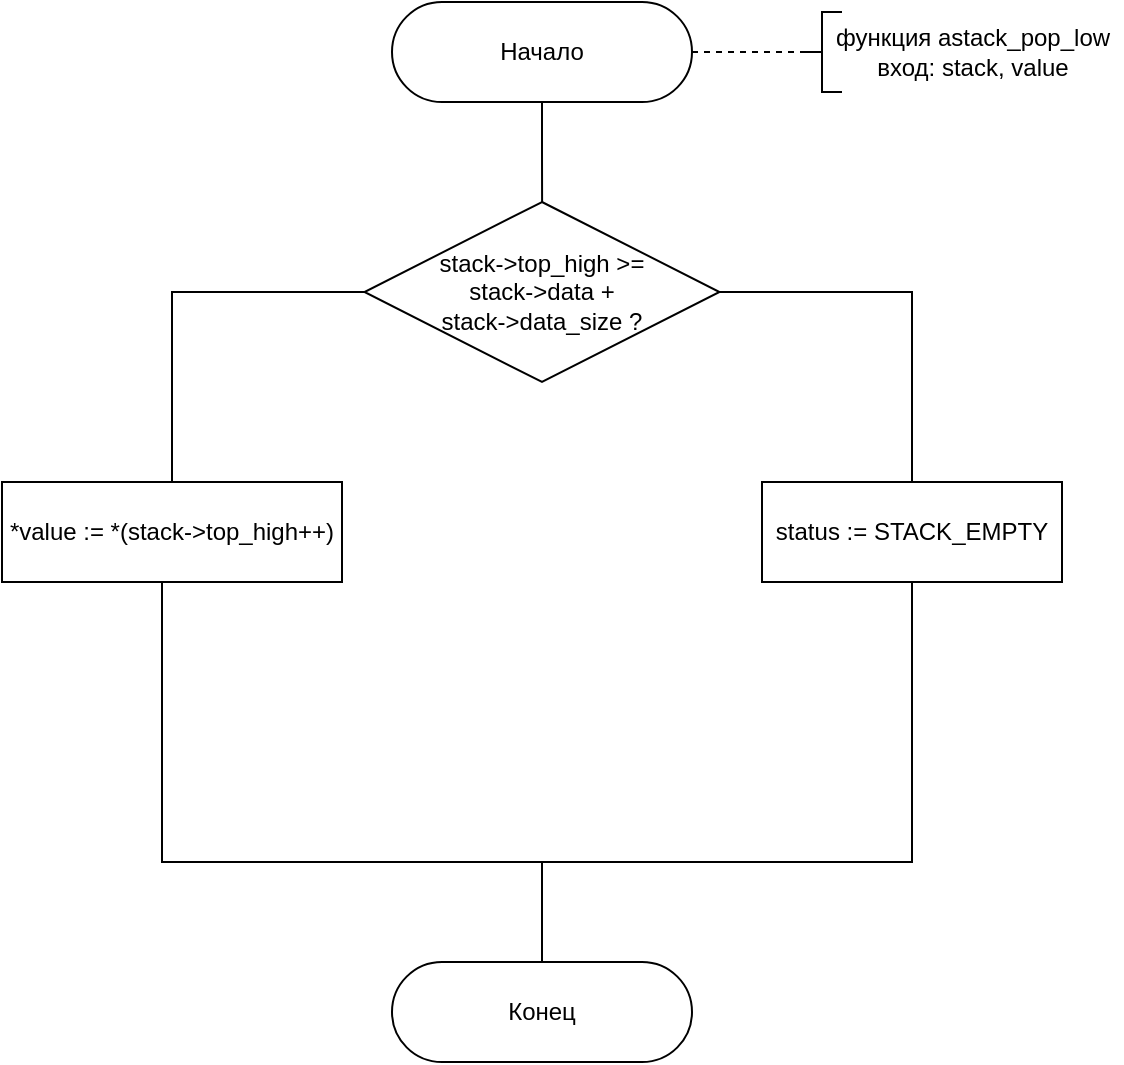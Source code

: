 <mxfile version="14.6.13" type="device" pages="6"><diagram id="h0R5v41OjupItZPdDSY4" name="astack_pop_high"><mxGraphModel dx="1385" dy="988" grid="1" gridSize="10" guides="1" tooltips="1" connect="1" arrows="1" fold="1" page="1" pageScale="1" pageWidth="850" pageHeight="1100" math="0" shadow="0"><root><mxCell id="KTrG6bLSelpkG-ExgsOE-0"/><mxCell id="KTrG6bLSelpkG-ExgsOE-1" parent="KTrG6bLSelpkG-ExgsOE-0"/><mxCell id="TwLt-vELxiEEPHbvrR16-0" style="edgeStyle=orthogonalEdgeStyle;rounded=0;orthogonalLoop=1;jettySize=auto;html=1;endArrow=none;endFill=0;" edge="1" parent="KTrG6bLSelpkG-ExgsOE-1" source="TwLt-vELxiEEPHbvrR16-1" target="TwLt-vELxiEEPHbvrR16-5"><mxGeometry relative="1" as="geometry"/></mxCell><mxCell id="TwLt-vELxiEEPHbvrR16-1" value="Начало" style="rounded=1;whiteSpace=wrap;html=1;arcSize=50;" vertex="1" parent="KTrG6bLSelpkG-ExgsOE-1"><mxGeometry x="365" y="90" width="150" height="50" as="geometry"/></mxCell><mxCell id="TwLt-vELxiEEPHbvrR16-2" value="Конец" style="rounded=1;whiteSpace=wrap;html=1;arcSize=50;" vertex="1" parent="KTrG6bLSelpkG-ExgsOE-1"><mxGeometry x="365" y="570" width="150" height="50" as="geometry"/></mxCell><mxCell id="TwLt-vELxiEEPHbvrR16-3" style="edgeStyle=orthogonalEdgeStyle;rounded=0;orthogonalLoop=1;jettySize=auto;html=1;endArrow=none;endFill=0;" edge="1" parent="KTrG6bLSelpkG-ExgsOE-1" source="TwLt-vELxiEEPHbvrR16-5" target="TwLt-vELxiEEPHbvrR16-12"><mxGeometry relative="1" as="geometry"/></mxCell><mxCell id="TwLt-vELxiEEPHbvrR16-4" style="edgeStyle=orthogonalEdgeStyle;rounded=0;orthogonalLoop=1;jettySize=auto;html=1;entryX=0.5;entryY=0;entryDx=0;entryDy=0;endArrow=none;endFill=0;" edge="1" parent="KTrG6bLSelpkG-ExgsOE-1" source="TwLt-vELxiEEPHbvrR16-5" target="TwLt-vELxiEEPHbvrR16-7"><mxGeometry relative="1" as="geometry"/></mxCell><mxCell id="TwLt-vELxiEEPHbvrR16-5" value="stack-&amp;gt;top_high &amp;gt;=&lt;br&gt;stack-&amp;gt;data + &lt;br&gt;stack-&amp;gt;data_size ?" style="rhombus;whiteSpace=wrap;html=1;" vertex="1" parent="KTrG6bLSelpkG-ExgsOE-1"><mxGeometry x="351.25" y="190" width="177.5" height="90" as="geometry"/></mxCell><mxCell id="TwLt-vELxiEEPHbvrR16-6" style="edgeStyle=orthogonalEdgeStyle;rounded=0;orthogonalLoop=1;jettySize=auto;html=1;endArrow=none;endFill=0;" edge="1" parent="KTrG6bLSelpkG-ExgsOE-1" source="TwLt-vELxiEEPHbvrR16-7"><mxGeometry relative="1" as="geometry"><mxPoint x="440" y="540" as="targetPoint"/><Array as="points"><mxPoint x="250" y="520"/><mxPoint x="440" y="520"/></Array></mxGeometry></mxCell><mxCell id="TwLt-vELxiEEPHbvrR16-7" value="*value := *(stack-&amp;gt;top_high++)" style="rounded=0;whiteSpace=wrap;html=1;" vertex="1" parent="KTrG6bLSelpkG-ExgsOE-1"><mxGeometry x="170" y="330" width="170" height="50" as="geometry"/></mxCell><mxCell id="TwLt-vELxiEEPHbvrR16-8" value="" style="endArrow=none;dashed=1;html=1;exitX=1;exitY=0.5;exitDx=0;exitDy=0;" edge="1" parent="KTrG6bLSelpkG-ExgsOE-1" source="TwLt-vELxiEEPHbvrR16-1"><mxGeometry width="50" height="50" relative="1" as="geometry"><mxPoint x="680" y="630" as="sourcePoint"/><mxPoint x="570" y="115" as="targetPoint"/></mxGeometry></mxCell><mxCell id="TwLt-vELxiEEPHbvrR16-9" value="" style="strokeWidth=1;html=1;shape=mxgraph.flowchart.annotation_2;align=left;labelPosition=right;pointerEvents=1;" vertex="1" parent="KTrG6bLSelpkG-ExgsOE-1"><mxGeometry x="570" y="95" width="20" height="40" as="geometry"/></mxCell><mxCell id="TwLt-vELxiEEPHbvrR16-10" value="функция astack_pop_low&lt;br&gt;вход: stack, value" style="text;html=1;align=center;verticalAlign=middle;resizable=0;points=[];autosize=1;strokeColor=none;" vertex="1" parent="KTrG6bLSelpkG-ExgsOE-1"><mxGeometry x="580" y="100" width="150" height="30" as="geometry"/></mxCell><mxCell id="TwLt-vELxiEEPHbvrR16-11" style="edgeStyle=orthogonalEdgeStyle;rounded=0;orthogonalLoop=1;jettySize=auto;html=1;endArrow=none;endFill=0;" edge="1" parent="KTrG6bLSelpkG-ExgsOE-1" source="TwLt-vELxiEEPHbvrR16-12" target="TwLt-vELxiEEPHbvrR16-2"><mxGeometry relative="1" as="geometry"><Array as="points"><mxPoint x="625" y="520"/><mxPoint x="440" y="520"/></Array></mxGeometry></mxCell><mxCell id="TwLt-vELxiEEPHbvrR16-12" value="status := STACK_EMPTY" style="rounded=0;whiteSpace=wrap;html=1;" vertex="1" parent="KTrG6bLSelpkG-ExgsOE-1"><mxGeometry x="550" y="330" width="150" height="50" as="geometry"/></mxCell></root></mxGraphModel></diagram><diagram id="dJGUCEt7Oy_qmAVRijW2" name="astack_pop_low"><mxGraphModel dx="1385" dy="988" grid="1" gridSize="10" guides="1" tooltips="1" connect="1" arrows="1" fold="1" page="1" pageScale="1" pageWidth="850" pageHeight="1100" math="0" shadow="0"><root><mxCell id="0WqRQUFBMS5l3nOGErZv-0"/><mxCell id="0WqRQUFBMS5l3nOGErZv-1" parent="0WqRQUFBMS5l3nOGErZv-0"/><mxCell id="1Lt3cL9EBWVXVEPIGppD-0" style="edgeStyle=orthogonalEdgeStyle;rounded=0;orthogonalLoop=1;jettySize=auto;html=1;endArrow=none;endFill=0;" edge="1" parent="0WqRQUFBMS5l3nOGErZv-1" source="1Lt3cL9EBWVXVEPIGppD-1" target="1Lt3cL9EBWVXVEPIGppD-5"><mxGeometry relative="1" as="geometry"/></mxCell><mxCell id="1Lt3cL9EBWVXVEPIGppD-1" value="Начало" style="rounded=1;whiteSpace=wrap;html=1;arcSize=50;" vertex="1" parent="0WqRQUFBMS5l3nOGErZv-1"><mxGeometry x="365" y="90" width="150" height="50" as="geometry"/></mxCell><mxCell id="1Lt3cL9EBWVXVEPIGppD-2" value="Конец" style="rounded=1;whiteSpace=wrap;html=1;arcSize=50;" vertex="1" parent="0WqRQUFBMS5l3nOGErZv-1"><mxGeometry x="365" y="570" width="150" height="50" as="geometry"/></mxCell><mxCell id="1Lt3cL9EBWVXVEPIGppD-3" style="edgeStyle=orthogonalEdgeStyle;rounded=0;orthogonalLoop=1;jettySize=auto;html=1;endArrow=none;endFill=0;" edge="1" parent="0WqRQUFBMS5l3nOGErZv-1" source="1Lt3cL9EBWVXVEPIGppD-5" target="1Lt3cL9EBWVXVEPIGppD-12"><mxGeometry relative="1" as="geometry"/></mxCell><mxCell id="1Lt3cL9EBWVXVEPIGppD-4" style="edgeStyle=orthogonalEdgeStyle;rounded=0;orthogonalLoop=1;jettySize=auto;html=1;entryX=0.5;entryY=0;entryDx=0;entryDy=0;endArrow=none;endFill=0;" edge="1" parent="0WqRQUFBMS5l3nOGErZv-1" source="1Lt3cL9EBWVXVEPIGppD-5" target="1Lt3cL9EBWVXVEPIGppD-7"><mxGeometry relative="1" as="geometry"/></mxCell><mxCell id="1Lt3cL9EBWVXVEPIGppD-5" value="stack-&amp;gt;top_low &amp;lt; &lt;br&gt;stack-&amp;gt;data ?" style="rhombus;whiteSpace=wrap;html=1;" vertex="1" parent="0WqRQUFBMS5l3nOGErZv-1"><mxGeometry x="352.5" y="200" width="175" height="70" as="geometry"/></mxCell><mxCell id="1Lt3cL9EBWVXVEPIGppD-6" style="edgeStyle=orthogonalEdgeStyle;rounded=0;orthogonalLoop=1;jettySize=auto;html=1;endArrow=none;endFill=0;" edge="1" parent="0WqRQUFBMS5l3nOGErZv-1" source="1Lt3cL9EBWVXVEPIGppD-7"><mxGeometry relative="1" as="geometry"><mxPoint x="440" y="540" as="targetPoint"/><Array as="points"><mxPoint x="250" y="520"/><mxPoint x="440" y="520"/></Array></mxGeometry></mxCell><mxCell id="1Lt3cL9EBWVXVEPIGppD-7" value="*value := *(stack-&amp;gt;top_low--)" style="rounded=0;whiteSpace=wrap;html=1;" vertex="1" parent="0WqRQUFBMS5l3nOGErZv-1"><mxGeometry x="170" y="330" width="160" height="50" as="geometry"/></mxCell><mxCell id="1Lt3cL9EBWVXVEPIGppD-8" value="" style="endArrow=none;dashed=1;html=1;exitX=1;exitY=0.5;exitDx=0;exitDy=0;" edge="1" parent="0WqRQUFBMS5l3nOGErZv-1" source="1Lt3cL9EBWVXVEPIGppD-1"><mxGeometry width="50" height="50" relative="1" as="geometry"><mxPoint x="680" y="630" as="sourcePoint"/><mxPoint x="570" y="115" as="targetPoint"/></mxGeometry></mxCell><mxCell id="1Lt3cL9EBWVXVEPIGppD-9" value="" style="strokeWidth=1;html=1;shape=mxgraph.flowchart.annotation_2;align=left;labelPosition=right;pointerEvents=1;" vertex="1" parent="0WqRQUFBMS5l3nOGErZv-1"><mxGeometry x="570" y="95" width="20" height="40" as="geometry"/></mxCell><mxCell id="1Lt3cL9EBWVXVEPIGppD-10" value="функция astack_pop_low&lt;br&gt;вход: stack, value" style="text;html=1;align=center;verticalAlign=middle;resizable=0;points=[];autosize=1;strokeColor=none;" vertex="1" parent="0WqRQUFBMS5l3nOGErZv-1"><mxGeometry x="580" y="100" width="150" height="30" as="geometry"/></mxCell><mxCell id="1Lt3cL9EBWVXVEPIGppD-11" style="edgeStyle=orthogonalEdgeStyle;rounded=0;orthogonalLoop=1;jettySize=auto;html=1;endArrow=none;endFill=0;" edge="1" parent="0WqRQUFBMS5l3nOGErZv-1" source="1Lt3cL9EBWVXVEPIGppD-12" target="1Lt3cL9EBWVXVEPIGppD-2"><mxGeometry relative="1" as="geometry"><Array as="points"><mxPoint x="625" y="520"/><mxPoint x="440" y="520"/></Array></mxGeometry></mxCell><mxCell id="1Lt3cL9EBWVXVEPIGppD-12" value="status := STACK_EMPTY" style="rounded=0;whiteSpace=wrap;html=1;" vertex="1" parent="0WqRQUFBMS5l3nOGErZv-1"><mxGeometry x="550" y="330" width="150" height="50" as="geometry"/></mxCell></root></mxGraphModel></diagram><diagram id="K7Jam-X-CTN7Xd8TNwV9" name="astack_push_high"><mxGraphModel dx="1385" dy="988" grid="1" gridSize="10" guides="1" tooltips="1" connect="1" arrows="1" fold="1" page="1" pageScale="1" pageWidth="850" pageHeight="1100" math="0" shadow="0"><root><mxCell id="gVXA39UVAEngJPYKTf53-0"/><mxCell id="gVXA39UVAEngJPYKTf53-1" parent="gVXA39UVAEngJPYKTf53-0"/><mxCell id="OtOFbtCoqo6lYOCx2Oo5-0" style="edgeStyle=orthogonalEdgeStyle;rounded=0;orthogonalLoop=1;jettySize=auto;html=1;endArrow=none;endFill=0;" edge="1" parent="gVXA39UVAEngJPYKTf53-1" source="OtOFbtCoqo6lYOCx2Oo5-1" target="OtOFbtCoqo6lYOCx2Oo5-5"><mxGeometry relative="1" as="geometry"/></mxCell><mxCell id="OtOFbtCoqo6lYOCx2Oo5-1" value="Начало" style="rounded=1;whiteSpace=wrap;html=1;arcSize=50;" vertex="1" parent="gVXA39UVAEngJPYKTf53-1"><mxGeometry x="365" y="90" width="150" height="50" as="geometry"/></mxCell><mxCell id="OtOFbtCoqo6lYOCx2Oo5-2" value="Конец" style="rounded=1;whiteSpace=wrap;html=1;arcSize=50;" vertex="1" parent="gVXA39UVAEngJPYKTf53-1"><mxGeometry x="365" y="570" width="150" height="50" as="geometry"/></mxCell><mxCell id="OtOFbtCoqo6lYOCx2Oo5-3" style="edgeStyle=orthogonalEdgeStyle;rounded=0;orthogonalLoop=1;jettySize=auto;html=1;endArrow=none;endFill=0;" edge="1" parent="gVXA39UVAEngJPYKTf53-1" source="OtOFbtCoqo6lYOCx2Oo5-5" target="OtOFbtCoqo6lYOCx2Oo5-12"><mxGeometry relative="1" as="geometry"/></mxCell><mxCell id="OtOFbtCoqo6lYOCx2Oo5-4" style="edgeStyle=orthogonalEdgeStyle;rounded=0;orthogonalLoop=1;jettySize=auto;html=1;entryX=0.5;entryY=0;entryDx=0;entryDy=0;endArrow=none;endFill=0;" edge="1" parent="gVXA39UVAEngJPYKTf53-1" source="OtOFbtCoqo6lYOCx2Oo5-5" target="OtOFbtCoqo6lYOCx2Oo5-7"><mxGeometry relative="1" as="geometry"/></mxCell><mxCell id="OtOFbtCoqo6lYOCx2Oo5-5" value="stack-&amp;gt;top_high - stack-&amp;gt;top_low &amp;lt;= 1 ?" style="rhombus;whiteSpace=wrap;html=1;" vertex="1" parent="gVXA39UVAEngJPYKTf53-1"><mxGeometry x="352.5" y="200" width="175" height="70" as="geometry"/></mxCell><mxCell id="OtOFbtCoqo6lYOCx2Oo5-6" style="edgeStyle=orthogonalEdgeStyle;rounded=0;orthogonalLoop=1;jettySize=auto;html=1;endArrow=none;endFill=0;" edge="1" parent="gVXA39UVAEngJPYKTf53-1" source="OtOFbtCoqo6lYOCx2Oo5-7"><mxGeometry relative="1" as="geometry"><mxPoint x="440" y="540" as="targetPoint"/><Array as="points"><mxPoint x="255" y="520"/><mxPoint x="440" y="520"/></Array></mxGeometry></mxCell><mxCell id="OtOFbtCoqo6lYOCx2Oo5-7" value="*(--stack-&amp;gt;top_low) := value" style="rounded=0;whiteSpace=wrap;html=1;" vertex="1" parent="gVXA39UVAEngJPYKTf53-1"><mxGeometry x="180" y="330" width="150" height="50" as="geometry"/></mxCell><mxCell id="OtOFbtCoqo6lYOCx2Oo5-8" value="" style="endArrow=none;dashed=1;html=1;exitX=1;exitY=0.5;exitDx=0;exitDy=0;" edge="1" parent="gVXA39UVAEngJPYKTf53-1" source="OtOFbtCoqo6lYOCx2Oo5-1"><mxGeometry width="50" height="50" relative="1" as="geometry"><mxPoint x="680" y="630" as="sourcePoint"/><mxPoint x="570" y="115" as="targetPoint"/></mxGeometry></mxCell><mxCell id="OtOFbtCoqo6lYOCx2Oo5-9" value="" style="strokeWidth=1;html=1;shape=mxgraph.flowchart.annotation_2;align=left;labelPosition=right;pointerEvents=1;" vertex="1" parent="gVXA39UVAEngJPYKTf53-1"><mxGeometry x="570" y="95" width="20" height="40" as="geometry"/></mxCell><mxCell id="OtOFbtCoqo6lYOCx2Oo5-10" value="функция astack_push_high&lt;br&gt;вход: stack, value" style="text;html=1;align=center;verticalAlign=middle;resizable=0;points=[];autosize=1;strokeColor=none;" vertex="1" parent="gVXA39UVAEngJPYKTf53-1"><mxGeometry x="590" y="100" width="160" height="30" as="geometry"/></mxCell><mxCell id="OtOFbtCoqo6lYOCx2Oo5-11" style="edgeStyle=orthogonalEdgeStyle;rounded=0;orthogonalLoop=1;jettySize=auto;html=1;endArrow=none;endFill=0;" edge="1" parent="gVXA39UVAEngJPYKTf53-1" source="OtOFbtCoqo6lYOCx2Oo5-12" target="OtOFbtCoqo6lYOCx2Oo5-2"><mxGeometry relative="1" as="geometry"><Array as="points"><mxPoint x="625" y="520"/><mxPoint x="440" y="520"/></Array></mxGeometry></mxCell><mxCell id="OtOFbtCoqo6lYOCx2Oo5-12" value="status := STACK_OVERFLOW" style="rounded=0;whiteSpace=wrap;html=1;" vertex="1" parent="gVXA39UVAEngJPYKTf53-1"><mxGeometry x="550" y="330" width="150" height="50" as="geometry"/></mxCell></root></mxGraphModel></diagram><diagram id="FLa41APZ_JN8--MYS1kD" name="astack_push_low"><mxGraphModel dx="1385" dy="988" grid="1" gridSize="10" guides="1" tooltips="1" connect="1" arrows="1" fold="1" page="1" pageScale="1" pageWidth="850" pageHeight="1100" math="0" shadow="0"><root><mxCell id="bXNQkEyubyFDRD5W6hcF-0"/><mxCell id="bXNQkEyubyFDRD5W6hcF-1" parent="bXNQkEyubyFDRD5W6hcF-0"/><mxCell id="qpZoQ0UmCMUaiTK58AaS-0" style="edgeStyle=orthogonalEdgeStyle;rounded=0;orthogonalLoop=1;jettySize=auto;html=1;endArrow=none;endFill=0;" edge="1" parent="bXNQkEyubyFDRD5W6hcF-1" source="04uN2mow6HVpQ4sFSEw9-1" target="04uN2mow6HVpQ4sFSEw9-8"><mxGeometry relative="1" as="geometry"/></mxCell><mxCell id="04uN2mow6HVpQ4sFSEw9-1" value="Начало" style="rounded=1;whiteSpace=wrap;html=1;arcSize=50;" vertex="1" parent="bXNQkEyubyFDRD5W6hcF-1"><mxGeometry x="365" y="90" width="150" height="50" as="geometry"/></mxCell><mxCell id="04uN2mow6HVpQ4sFSEw9-2" value="Конец" style="rounded=1;whiteSpace=wrap;html=1;arcSize=50;" vertex="1" parent="bXNQkEyubyFDRD5W6hcF-1"><mxGeometry x="365" y="570" width="150" height="50" as="geometry"/></mxCell><mxCell id="nvqSnfdmBhqTyun9Pnct-0" style="edgeStyle=orthogonalEdgeStyle;rounded=0;orthogonalLoop=1;jettySize=auto;html=1;endArrow=none;endFill=0;" edge="1" parent="bXNQkEyubyFDRD5W6hcF-1" source="04uN2mow6HVpQ4sFSEw9-8" target="Q6qdubCOood3jKFldv-8-0"><mxGeometry relative="1" as="geometry"/></mxCell><mxCell id="nvqSnfdmBhqTyun9Pnct-1" style="edgeStyle=orthogonalEdgeStyle;rounded=0;orthogonalLoop=1;jettySize=auto;html=1;entryX=0.5;entryY=0;entryDx=0;entryDy=0;endArrow=none;endFill=0;" edge="1" parent="bXNQkEyubyFDRD5W6hcF-1" source="04uN2mow6HVpQ4sFSEw9-8" target="04uN2mow6HVpQ4sFSEw9-10"><mxGeometry relative="1" as="geometry"/></mxCell><mxCell id="04uN2mow6HVpQ4sFSEw9-8" value="stack-&amp;gt;top_high - stack-&amp;gt;top_low &amp;lt;= 1 ?" style="rhombus;whiteSpace=wrap;html=1;" vertex="1" parent="bXNQkEyubyFDRD5W6hcF-1"><mxGeometry x="352.5" y="200" width="175" height="70" as="geometry"/></mxCell><mxCell id="-ZqJaAWO6rMtiDZgNVKK-1" style="edgeStyle=orthogonalEdgeStyle;rounded=0;orthogonalLoop=1;jettySize=auto;html=1;endArrow=none;endFill=0;" edge="1" parent="bXNQkEyubyFDRD5W6hcF-1" source="04uN2mow6HVpQ4sFSEw9-10"><mxGeometry relative="1" as="geometry"><mxPoint x="440" y="540" as="targetPoint"/><Array as="points"><mxPoint x="255" y="520"/><mxPoint x="440" y="520"/></Array></mxGeometry></mxCell><mxCell id="04uN2mow6HVpQ4sFSEw9-10" value="*(++stack-&amp;gt;top_low) := value" style="rounded=0;whiteSpace=wrap;html=1;" vertex="1" parent="bXNQkEyubyFDRD5W6hcF-1"><mxGeometry x="180" y="330" width="150" height="50" as="geometry"/></mxCell><mxCell id="04uN2mow6HVpQ4sFSEw9-17" value="" style="endArrow=none;dashed=1;html=1;exitX=1;exitY=0.5;exitDx=0;exitDy=0;" edge="1" parent="bXNQkEyubyFDRD5W6hcF-1" source="04uN2mow6HVpQ4sFSEw9-1"><mxGeometry width="50" height="50" relative="1" as="geometry"><mxPoint x="680" y="630" as="sourcePoint"/><mxPoint x="570" y="115" as="targetPoint"/></mxGeometry></mxCell><mxCell id="04uN2mow6HVpQ4sFSEw9-18" value="" style="strokeWidth=1;html=1;shape=mxgraph.flowchart.annotation_2;align=left;labelPosition=right;pointerEvents=1;" vertex="1" parent="bXNQkEyubyFDRD5W6hcF-1"><mxGeometry x="570" y="95" width="20" height="40" as="geometry"/></mxCell><mxCell id="04uN2mow6HVpQ4sFSEw9-19" value="функция astack_push_low&lt;br&gt;вход: stack, value" style="text;html=1;align=center;verticalAlign=middle;resizable=0;points=[];autosize=1;strokeColor=none;" vertex="1" parent="bXNQkEyubyFDRD5W6hcF-1"><mxGeometry x="575" y="100" width="160" height="30" as="geometry"/></mxCell><mxCell id="-ZqJaAWO6rMtiDZgNVKK-0" style="edgeStyle=orthogonalEdgeStyle;rounded=0;orthogonalLoop=1;jettySize=auto;html=1;endArrow=none;endFill=0;" edge="1" parent="bXNQkEyubyFDRD5W6hcF-1" source="Q6qdubCOood3jKFldv-8-0" target="04uN2mow6HVpQ4sFSEw9-2"><mxGeometry relative="1" as="geometry"><Array as="points"><mxPoint x="625" y="520"/><mxPoint x="440" y="520"/></Array></mxGeometry></mxCell><mxCell id="Q6qdubCOood3jKFldv-8-0" value="status := STACK_OVERFLOW" style="rounded=0;whiteSpace=wrap;html=1;" vertex="1" parent="bXNQkEyubyFDRD5W6hcF-1"><mxGeometry x="550" y="330" width="150" height="50" as="geometry"/></mxCell></root></mxGraphModel></diagram><diagram id="e-hcMGJivXSF6cE5Rrma" name="lstack_pop"><mxGraphModel dx="1662" dy="1185" grid="1" gridSize="10" guides="1" tooltips="1" connect="1" arrows="1" fold="1" page="1" pageScale="1" pageWidth="850" pageHeight="1100" math="0" shadow="0"><root><mxCell id="O5zO_GNupPUbZcLM4EQ_-0"/><mxCell id="O5zO_GNupPUbZcLM4EQ_-1" parent="O5zO_GNupPUbZcLM4EQ_-0"/><mxCell id="ZKKRY1vRFjCSrKBXCBTK-6" style="edgeStyle=orthogonalEdgeStyle;rounded=0;orthogonalLoop=1;jettySize=auto;html=1;endArrow=none;endFill=0;" edge="1" parent="O5zO_GNupPUbZcLM4EQ_-1" source="cFjkMvAAfEOSz1Txmb2j-1" target="ZKKRY1vRFjCSrKBXCBTK-0"><mxGeometry relative="1" as="geometry"/></mxCell><mxCell id="cFjkMvAAfEOSz1Txmb2j-1" value="Начало" style="rounded=1;whiteSpace=wrap;html=1;arcSize=50;" vertex="1" parent="O5zO_GNupPUbZcLM4EQ_-1"><mxGeometry x="365" y="90" width="150" height="50" as="geometry"/></mxCell><mxCell id="cFjkMvAAfEOSz1Txmb2j-2" value="Конец" style="rounded=1;whiteSpace=wrap;html=1;arcSize=50;" vertex="1" parent="O5zO_GNupPUbZcLM4EQ_-1"><mxGeometry x="365" y="950" width="150" height="50" as="geometry"/></mxCell><mxCell id="WPn9ABTvJa0X7QaZN3Av-1" style="edgeStyle=orthogonalEdgeStyle;rounded=0;orthogonalLoop=1;jettySize=auto;html=1;endArrow=none;endFill=0;" edge="1" parent="O5zO_GNupPUbZcLM4EQ_-1" source="cFjkMvAAfEOSz1Txmb2j-4" target="cFjkMvAAfEOSz1Txmb2j-10"><mxGeometry relative="1" as="geometry"/></mxCell><mxCell id="cFjkMvAAfEOSz1Txmb2j-4" value="last_top := stack-&amp;gt;top" style="rounded=0;whiteSpace=wrap;html=1;" vertex="1" parent="O5zO_GNupPUbZcLM4EQ_-1"><mxGeometry x="180" y="284" width="150" height="50" as="geometry"/></mxCell><mxCell id="WPn9ABTvJa0X7QaZN3Av-2" style="edgeStyle=orthogonalEdgeStyle;rounded=0;orthogonalLoop=1;jettySize=auto;html=1;endArrow=none;endFill=0;" edge="1" parent="O5zO_GNupPUbZcLM4EQ_-1" source="cFjkMvAAfEOSz1Txmb2j-10" target="cFjkMvAAfEOSz1Txmb2j-12"><mxGeometry relative="1" as="geometry"/></mxCell><mxCell id="cFjkMvAAfEOSz1Txmb2j-10" value="value := stack-&amp;gt;top-&amp;gt;value" style="rounded=0;whiteSpace=wrap;html=1;" vertex="1" parent="O5zO_GNupPUbZcLM4EQ_-1"><mxGeometry x="180" y="380" width="150" height="50" as="geometry"/></mxCell><mxCell id="WPn9ABTvJa0X7QaZN3Av-3" style="edgeStyle=orthogonalEdgeStyle;rounded=0;orthogonalLoop=1;jettySize=auto;html=1;entryX=0.5;entryY=0;entryDx=0;entryDy=0;endArrow=none;endFill=0;" edge="1" parent="O5zO_GNupPUbZcLM4EQ_-1" source="cFjkMvAAfEOSz1Txmb2j-12" target="cFjkMvAAfEOSz1Txmb2j-14"><mxGeometry relative="1" as="geometry"/></mxCell><mxCell id="cFjkMvAAfEOSz1Txmb2j-12" value="prev := stack-&amp;gt;top-&amp;gt;prev" style="rounded=0;whiteSpace=wrap;html=1;" vertex="1" parent="O5zO_GNupPUbZcLM4EQ_-1"><mxGeometry x="180" y="477" width="150" height="50" as="geometry"/></mxCell><mxCell id="WPn9ABTvJa0X7QaZN3Av-4" style="edgeStyle=orthogonalEdgeStyle;rounded=0;orthogonalLoop=1;jettySize=auto;html=1;endArrow=none;endFill=0;" edge="1" parent="O5zO_GNupPUbZcLM4EQ_-1" source="cFjkMvAAfEOSz1Txmb2j-14" target="cFjkMvAAfEOSz1Txmb2j-16"><mxGeometry relative="1" as="geometry"/></mxCell><mxCell id="cFjkMvAAfEOSz1Txmb2j-14" value="free(stack-&amp;gt;top)" style="rounded=0;whiteSpace=wrap;html=1;" vertex="1" parent="O5zO_GNupPUbZcLM4EQ_-1"><mxGeometry x="180" y="574" width="150" height="50" as="geometry"/></mxCell><mxCell id="WPn9ABTvJa0X7QaZN3Av-5" style="edgeStyle=orthogonalEdgeStyle;rounded=0;orthogonalLoop=1;jettySize=auto;html=1;entryX=0.5;entryY=0;entryDx=0;entryDy=0;endArrow=none;endFill=0;" edge="1" parent="O5zO_GNupPUbZcLM4EQ_-1" source="cFjkMvAAfEOSz1Txmb2j-16" target="WPn9ABTvJa0X7QaZN3Av-0"><mxGeometry relative="1" as="geometry"/></mxCell><mxCell id="cFjkMvAAfEOSz1Txmb2j-16" value="stack-&amp;gt;top = prev" style="rounded=0;whiteSpace=wrap;html=1;" vertex="1" parent="O5zO_GNupPUbZcLM4EQ_-1"><mxGeometry x="180" y="671" width="150" height="50" as="geometry"/></mxCell><mxCell id="cFjkMvAAfEOSz1Txmb2j-17" value="" style="endArrow=none;dashed=1;html=1;exitX=1;exitY=0.5;exitDx=0;exitDy=0;" edge="1" parent="O5zO_GNupPUbZcLM4EQ_-1" source="cFjkMvAAfEOSz1Txmb2j-1"><mxGeometry width="50" height="50" relative="1" as="geometry"><mxPoint x="680" y="630" as="sourcePoint"/><mxPoint x="570" y="115" as="targetPoint"/></mxGeometry></mxCell><mxCell id="cFjkMvAAfEOSz1Txmb2j-18" value="" style="strokeWidth=1;html=1;shape=mxgraph.flowchart.annotation_2;align=left;labelPosition=right;pointerEvents=1;" vertex="1" parent="O5zO_GNupPUbZcLM4EQ_-1"><mxGeometry x="570" y="95" width="20" height="40" as="geometry"/></mxCell><mxCell id="cFjkMvAAfEOSz1Txmb2j-19" value="функция lstack_pop&lt;br&gt;вход: stack, value" style="text;html=1;align=center;verticalAlign=middle;resizable=0;points=[];autosize=1;strokeColor=none;" vertex="1" parent="O5zO_GNupPUbZcLM4EQ_-1"><mxGeometry x="595" y="100" width="120" height="30" as="geometry"/></mxCell><mxCell id="ZKKRY1vRFjCSrKBXCBTK-5" style="edgeStyle=orthogonalEdgeStyle;rounded=0;orthogonalLoop=1;jettySize=auto;html=1;endArrow=none;endFill=0;" edge="1" parent="O5zO_GNupPUbZcLM4EQ_-1" source="WPn9ABTvJa0X7QaZN3Av-0"><mxGeometry relative="1" as="geometry"><mxPoint x="440" y="880" as="targetPoint"/><Array as="points"><mxPoint x="255" y="880"/><mxPoint x="440" y="880"/></Array></mxGeometry></mxCell><mxCell id="WPn9ABTvJa0X7QaZN3Av-0" value="stack-&amp;gt;size--" style="rounded=0;whiteSpace=wrap;html=1;" vertex="1" parent="O5zO_GNupPUbZcLM4EQ_-1"><mxGeometry x="180" y="767" width="150" height="50" as="geometry"/></mxCell><mxCell id="ZKKRY1vRFjCSrKBXCBTK-2" style="edgeStyle=orthogonalEdgeStyle;rounded=0;orthogonalLoop=1;jettySize=auto;html=1;endArrow=none;endFill=0;" edge="1" parent="O5zO_GNupPUbZcLM4EQ_-1" source="ZKKRY1vRFjCSrKBXCBTK-0" target="ZKKRY1vRFjCSrKBXCBTK-1"><mxGeometry relative="1" as="geometry"/></mxCell><mxCell id="TnGPrZg1nrfihJ_gw9a3-0" value="Да" style="edgeLabel;html=1;align=center;verticalAlign=middle;resizable=0;points=[];" vertex="1" connectable="0" parent="ZKKRY1vRFjCSrKBXCBTK-2"><mxGeometry x="-0.844" y="-1" relative="1" as="geometry"><mxPoint y="-13" as="offset"/></mxGeometry></mxCell><mxCell id="ZKKRY1vRFjCSrKBXCBTK-4" style="edgeStyle=orthogonalEdgeStyle;rounded=0;orthogonalLoop=1;jettySize=auto;html=1;endArrow=none;endFill=0;" edge="1" parent="O5zO_GNupPUbZcLM4EQ_-1" source="ZKKRY1vRFjCSrKBXCBTK-0" target="cFjkMvAAfEOSz1Txmb2j-4"><mxGeometry relative="1" as="geometry"/></mxCell><mxCell id="ZKKRY1vRFjCSrKBXCBTK-0" value="стек пуст ?" style="rhombus;whiteSpace=wrap;html=1;" vertex="1" parent="O5zO_GNupPUbZcLM4EQ_-1"><mxGeometry x="365" y="187" width="150" height="50" as="geometry"/></mxCell><mxCell id="ZKKRY1vRFjCSrKBXCBTK-3" style="edgeStyle=orthogonalEdgeStyle;rounded=0;orthogonalLoop=1;jettySize=auto;html=1;entryX=0.5;entryY=0;entryDx=0;entryDy=0;endArrow=none;endFill=0;exitX=0.5;exitY=1;exitDx=0;exitDy=0;" edge="1" parent="O5zO_GNupPUbZcLM4EQ_-1" source="ZKKRY1vRFjCSrKBXCBTK-1" target="cFjkMvAAfEOSz1Txmb2j-2"><mxGeometry relative="1" as="geometry"><Array as="points"><mxPoint x="605" y="880"/><mxPoint x="440" y="880"/></Array></mxGeometry></mxCell><mxCell id="ZKKRY1vRFjCSrKBXCBTK-1" value="status := STACK_EMPTY" style="rounded=0;whiteSpace=wrap;html=1;" vertex="1" parent="O5zO_GNupPUbZcLM4EQ_-1"><mxGeometry x="530" y="440" width="150" height="50" as="geometry"/></mxCell></root></mxGraphModel></diagram><diagram id="zckVc1wCDONwCSS9gkRx" name="lstack_push"><mxGraphModel dx="1662" dy="1185" grid="1" gridSize="10" guides="1" tooltips="1" connect="1" arrows="1" fold="1" page="1" pageScale="1" pageWidth="850" pageHeight="1100" math="0" shadow="0"><root><mxCell id="0"/><mxCell id="1" parent="0"/><mxCell id="FBE2dhHCy7FAOyNYUAX5-9" style="edgeStyle=orthogonalEdgeStyle;rounded=0;orthogonalLoop=1;jettySize=auto;html=1;endArrow=none;endFill=0;" edge="1" parent="1" source="FBE2dhHCy7FAOyNYUAX5-1" target="FBE2dhHCy7FAOyNYUAX5-3"><mxGeometry relative="1" as="geometry"/></mxCell><mxCell id="FBE2dhHCy7FAOyNYUAX5-1" value="Начало" style="rounded=1;whiteSpace=wrap;html=1;arcSize=50;" vertex="1" parent="1"><mxGeometry x="365" y="90" width="150" height="50" as="geometry"/></mxCell><mxCell id="FBE2dhHCy7FAOyNYUAX5-2" value="Конец" style="rounded=1;whiteSpace=wrap;html=1;arcSize=50;" vertex="1" parent="1"><mxGeometry x="365" y="690" width="150" height="50" as="geometry"/></mxCell><mxCell id="FBE2dhHCy7FAOyNYUAX5-10" style="edgeStyle=orthogonalEdgeStyle;rounded=0;orthogonalLoop=1;jettySize=auto;html=1;endArrow=none;endFill=0;" edge="1" parent="1" source="FBE2dhHCy7FAOyNYUAX5-3" target="FBE2dhHCy7FAOyNYUAX5-5"><mxGeometry relative="1" as="geometry"/></mxCell><mxCell id="FBE2dhHCy7FAOyNYUAX5-3" value="new := malloc(sizeof(node_t))" style="rounded=0;whiteSpace=wrap;html=1;" vertex="1" parent="1"><mxGeometry x="365" y="160" width="150" height="50" as="geometry"/></mxCell><mxCell id="FBE2dhHCy7FAOyNYUAX5-6" style="edgeStyle=orthogonalEdgeStyle;rounded=0;orthogonalLoop=1;jettySize=auto;html=1;endArrow=none;endFill=0;entryX=0.5;entryY=0;entryDx=0;entryDy=0;exitX=0.967;exitY=0.5;exitDx=0;exitDy=0;exitPerimeter=0;" edge="1" parent="1" source="FBE2dhHCy7FAOyNYUAX5-5" target="FBE2dhHCy7FAOyNYUAX5-2"><mxGeometry relative="1" as="geometry"><mxPoint x="590" y="440" as="targetPoint"/><Array as="points"><mxPoint x="600" y="255"/><mxPoint x="600" y="640"/><mxPoint x="440" y="640"/></Array></mxGeometry></mxCell><mxCell id="FBE2dhHCy7FAOyNYUAX5-7" value="Да" style="edgeLabel;html=1;align=center;verticalAlign=middle;resizable=0;points=[];" vertex="1" connectable="0" parent="FBE2dhHCy7FAOyNYUAX5-6"><mxGeometry x="-0.894" y="-2" relative="1" as="geometry"><mxPoint y="-17" as="offset"/></mxGeometry></mxCell><mxCell id="FBE2dhHCy7FAOyNYUAX5-14" style="edgeStyle=orthogonalEdgeStyle;rounded=0;orthogonalLoop=1;jettySize=auto;html=1;entryX=0.5;entryY=0;entryDx=0;entryDy=0;endArrow=none;endFill=0;" edge="1" parent="1" source="FBE2dhHCy7FAOyNYUAX5-5" target="FBE2dhHCy7FAOyNYUAX5-8"><mxGeometry relative="1" as="geometry"><Array as="points"><mxPoint x="265" y="255"/></Array></mxGeometry></mxCell><mxCell id="FBE2dhHCy7FAOyNYUAX5-5" value="new == NULL ?" style="rhombus;whiteSpace=wrap;html=1;" vertex="1" parent="1"><mxGeometry x="365" y="230" width="150" height="50" as="geometry"/></mxCell><mxCell id="FBE2dhHCy7FAOyNYUAX5-15" style="edgeStyle=orthogonalEdgeStyle;rounded=0;orthogonalLoop=1;jettySize=auto;html=1;endArrow=none;endFill=0;" edge="1" parent="1" source="FBE2dhHCy7FAOyNYUAX5-8" target="FBE2dhHCy7FAOyNYUAX5-11"><mxGeometry relative="1" as="geometry"/></mxCell><mxCell id="FBE2dhHCy7FAOyNYUAX5-8" value="new-&amp;gt;value := value" style="rounded=0;whiteSpace=wrap;html=1;" vertex="1" parent="1"><mxGeometry x="190" y="300" width="150" height="50" as="geometry"/></mxCell><mxCell id="FBE2dhHCy7FAOyNYUAX5-16" style="edgeStyle=orthogonalEdgeStyle;rounded=0;orthogonalLoop=1;jettySize=auto;html=1;endArrow=none;endFill=0;" edge="1" parent="1" source="FBE2dhHCy7FAOyNYUAX5-11" target="FBE2dhHCy7FAOyNYUAX5-12"><mxGeometry relative="1" as="geometry"/></mxCell><mxCell id="FBE2dhHCy7FAOyNYUAX5-11" value="new-&amp;gt;prev := stack-&amp;gt;top" style="rounded=0;whiteSpace=wrap;html=1;" vertex="1" parent="1"><mxGeometry x="190" y="370" width="150" height="50" as="geometry"/></mxCell><mxCell id="FBE2dhHCy7FAOyNYUAX5-17" style="edgeStyle=orthogonalEdgeStyle;rounded=0;orthogonalLoop=1;jettySize=auto;html=1;endArrow=none;endFill=0;" edge="1" parent="1" source="FBE2dhHCy7FAOyNYUAX5-12" target="FBE2dhHCy7FAOyNYUAX5-13"><mxGeometry relative="1" as="geometry"/></mxCell><mxCell id="FBE2dhHCy7FAOyNYUAX5-12" value="stack-&amp;gt;top := new" style="rounded=0;whiteSpace=wrap;html=1;" vertex="1" parent="1"><mxGeometry x="190" y="440" width="150" height="50" as="geometry"/></mxCell><mxCell id="FBE2dhHCy7FAOyNYUAX5-18" style="edgeStyle=orthogonalEdgeStyle;rounded=0;orthogonalLoop=1;jettySize=auto;html=1;endArrow=none;endFill=0;" edge="1" parent="1" source="FBE2dhHCy7FAOyNYUAX5-13"><mxGeometry relative="1" as="geometry"><mxPoint x="440" y="650" as="targetPoint"/><Array as="points"><mxPoint x="265" y="640"/><mxPoint x="440" y="640"/></Array></mxGeometry></mxCell><mxCell id="FBE2dhHCy7FAOyNYUAX5-13" value="stack-&amp;gt;size++" style="rounded=0;whiteSpace=wrap;html=1;" vertex="1" parent="1"><mxGeometry x="190" y="510" width="150" height="50" as="geometry"/></mxCell><mxCell id="FBE2dhHCy7FAOyNYUAX5-19" value="" style="endArrow=none;dashed=1;html=1;exitX=1;exitY=0.5;exitDx=0;exitDy=0;" edge="1" parent="1" source="FBE2dhHCy7FAOyNYUAX5-1"><mxGeometry width="50" height="50" relative="1" as="geometry"><mxPoint x="680" y="630" as="sourcePoint"/><mxPoint x="570" y="115" as="targetPoint"/></mxGeometry></mxCell><mxCell id="FBE2dhHCy7FAOyNYUAX5-20" value="" style="strokeWidth=1;html=1;shape=mxgraph.flowchart.annotation_2;align=left;labelPosition=right;pointerEvents=1;" vertex="1" parent="1"><mxGeometry x="570" y="95" width="20" height="40" as="geometry"/></mxCell><mxCell id="FBE2dhHCy7FAOyNYUAX5-21" value="функция lstack_push&lt;br&gt;вход: stack, value" style="text;html=1;align=center;verticalAlign=middle;resizable=0;points=[];autosize=1;strokeColor=none;" vertex="1" parent="1"><mxGeometry x="590" y="100" width="130" height="30" as="geometry"/></mxCell><mxCell id="mpPbXUxBohe-xDMFHV1O-6" value="status := MEM_ERR" style="rounded=0;whiteSpace=wrap;html=1;" vertex="1" parent="1"><mxGeometry x="530" y="390" width="150" height="50" as="geometry"/></mxCell></root></mxGraphModel></diagram></mxfile>